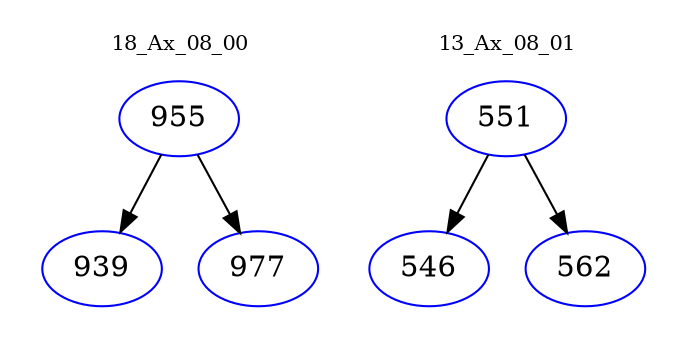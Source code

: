 digraph{
subgraph cluster_0 {
color = white
label = "18_Ax_08_00";
fontsize=10;
T0_955 [label="955", color="blue"]
T0_955 -> T0_939 [color="black"]
T0_939 [label="939", color="blue"]
T0_955 -> T0_977 [color="black"]
T0_977 [label="977", color="blue"]
}
subgraph cluster_1 {
color = white
label = "13_Ax_08_01";
fontsize=10;
T1_551 [label="551", color="blue"]
T1_551 -> T1_546 [color="black"]
T1_546 [label="546", color="blue"]
T1_551 -> T1_562 [color="black"]
T1_562 [label="562", color="blue"]
}
}
